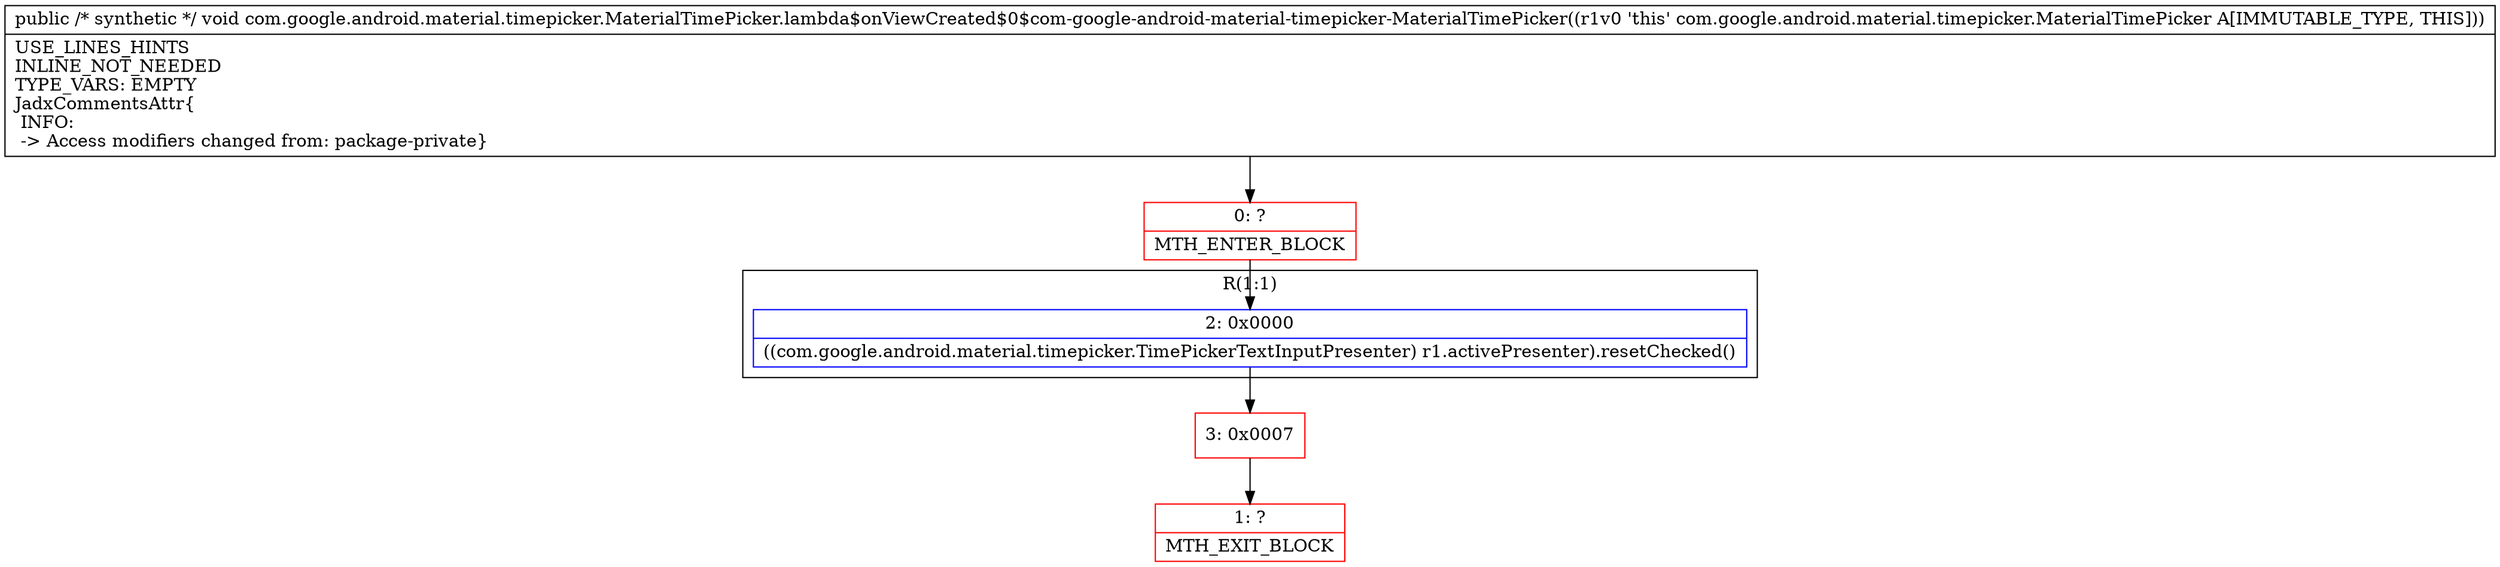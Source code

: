 digraph "CFG forcom.google.android.material.timepicker.MaterialTimePicker.lambda$onViewCreated$0$com\-google\-android\-material\-timepicker\-MaterialTimePicker()V" {
subgraph cluster_Region_61829252 {
label = "R(1:1)";
node [shape=record,color=blue];
Node_2 [shape=record,label="{2\:\ 0x0000|((com.google.android.material.timepicker.TimePickerTextInputPresenter) r1.activePresenter).resetChecked()\l}"];
}
Node_0 [shape=record,color=red,label="{0\:\ ?|MTH_ENTER_BLOCK\l}"];
Node_3 [shape=record,color=red,label="{3\:\ 0x0007}"];
Node_1 [shape=record,color=red,label="{1\:\ ?|MTH_EXIT_BLOCK\l}"];
MethodNode[shape=record,label="{public \/* synthetic *\/ void com.google.android.material.timepicker.MaterialTimePicker.lambda$onViewCreated$0$com\-google\-android\-material\-timepicker\-MaterialTimePicker((r1v0 'this' com.google.android.material.timepicker.MaterialTimePicker A[IMMUTABLE_TYPE, THIS]))  | USE_LINES_HINTS\lINLINE_NOT_NEEDED\lTYPE_VARS: EMPTY\lJadxCommentsAttr\{\l INFO: \l \-\> Access modifiers changed from: package\-private\}\l}"];
MethodNode -> Node_0;Node_2 -> Node_3;
Node_0 -> Node_2;
Node_3 -> Node_1;
}


